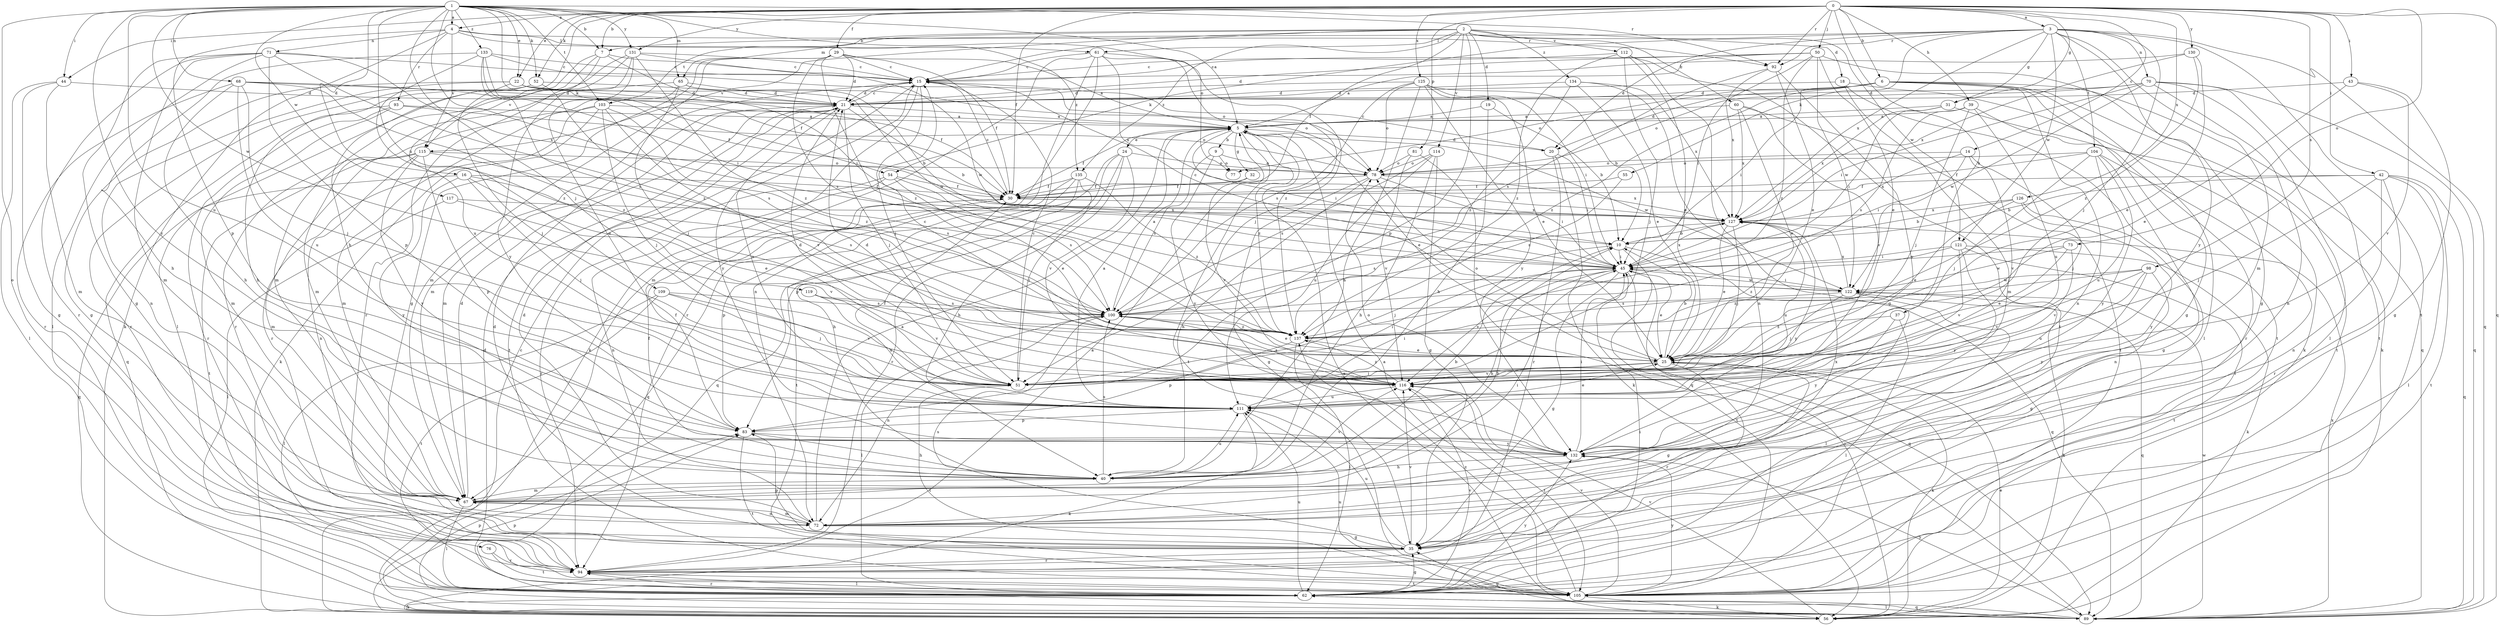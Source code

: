 strict digraph  {
0;
1;
2;
3;
4;
5;
6;
7;
9;
10;
14;
15;
16;
18;
19;
20;
21;
22;
24;
25;
29;
30;
31;
32;
35;
37;
39;
40;
42;
43;
44;
45;
50;
51;
52;
54;
55;
56;
60;
61;
62;
65;
67;
68;
70;
71;
72;
73;
76;
77;
78;
81;
83;
89;
92;
93;
94;
98;
100;
103;
104;
105;
109;
111;
112;
114;
115;
116;
117;
119;
121;
122;
125;
126;
127;
130;
131;
132;
133;
134;
135;
137;
0 -> 3  [label=a];
0 -> 4  [label=a];
0 -> 6  [label=b];
0 -> 7  [label=b];
0 -> 14  [label=c];
0 -> 22  [label=e];
0 -> 29  [label=f];
0 -> 30  [label=f];
0 -> 31  [label=g];
0 -> 37  [label=h];
0 -> 39  [label=h];
0 -> 40  [label=h];
0 -> 42  [label=i];
0 -> 43  [label=i];
0 -> 44  [label=i];
0 -> 50  [label=j];
0 -> 52  [label=k];
0 -> 73  [label=o];
0 -> 81  [label=p];
0 -> 89  [label=q];
0 -> 92  [label=r];
0 -> 98  [label=s];
0 -> 125  [label=x];
0 -> 126  [label=x];
0 -> 130  [label=y];
0 -> 131  [label=y];
1 -> 4  [label=a];
1 -> 5  [label=a];
1 -> 7  [label=b];
1 -> 16  [label=d];
1 -> 22  [label=e];
1 -> 44  [label=i];
1 -> 45  [label=i];
1 -> 51  [label=j];
1 -> 52  [label=k];
1 -> 54  [label=k];
1 -> 65  [label=m];
1 -> 68  [label=n];
1 -> 76  [label=o];
1 -> 77  [label=o];
1 -> 92  [label=r];
1 -> 103  [label=t];
1 -> 109  [label=u];
1 -> 111  [label=u];
1 -> 117  [label=w];
1 -> 119  [label=w];
1 -> 131  [label=y];
1 -> 132  [label=y];
1 -> 133  [label=z];
2 -> 15  [label=c];
2 -> 18  [label=d];
2 -> 19  [label=d];
2 -> 30  [label=f];
2 -> 60  [label=l];
2 -> 61  [label=l];
2 -> 65  [label=m];
2 -> 83  [label=p];
2 -> 103  [label=t];
2 -> 112  [label=v];
2 -> 114  [label=v];
2 -> 115  [label=v];
2 -> 121  [label=w];
2 -> 134  [label=z];
2 -> 135  [label=z];
3 -> 7  [label=b];
3 -> 20  [label=d];
3 -> 31  [label=g];
3 -> 51  [label=j];
3 -> 54  [label=k];
3 -> 55  [label=k];
3 -> 67  [label=m];
3 -> 70  [label=n];
3 -> 89  [label=q];
3 -> 92  [label=r];
3 -> 104  [label=t];
3 -> 105  [label=t];
3 -> 121  [label=w];
3 -> 127  [label=x];
3 -> 132  [label=y];
4 -> 56  [label=k];
4 -> 61  [label=l];
4 -> 71  [label=n];
4 -> 83  [label=p];
4 -> 92  [label=r];
4 -> 93  [label=r];
4 -> 115  [label=v];
4 -> 135  [label=z];
5 -> 9  [label=b];
5 -> 20  [label=d];
5 -> 24  [label=e];
5 -> 25  [label=e];
5 -> 30  [label=f];
5 -> 32  [label=g];
5 -> 45  [label=i];
5 -> 105  [label=t];
5 -> 122  [label=w];
5 -> 137  [label=z];
6 -> 20  [label=d];
6 -> 21  [label=d];
6 -> 35  [label=g];
6 -> 45  [label=i];
6 -> 56  [label=k];
6 -> 62  [label=l];
6 -> 72  [label=n];
6 -> 77  [label=o];
6 -> 89  [label=q];
6 -> 137  [label=z];
7 -> 15  [label=c];
7 -> 45  [label=i];
7 -> 62  [label=l];
7 -> 111  [label=u];
7 -> 115  [label=v];
9 -> 77  [label=o];
9 -> 78  [label=o];
9 -> 100  [label=s];
9 -> 132  [label=y];
10 -> 45  [label=i];
10 -> 51  [label=j];
10 -> 89  [label=q];
10 -> 105  [label=t];
14 -> 45  [label=i];
14 -> 51  [label=j];
14 -> 78  [label=o];
14 -> 116  [label=v];
14 -> 127  [label=x];
15 -> 21  [label=d];
15 -> 51  [label=j];
15 -> 56  [label=k];
15 -> 67  [label=m];
15 -> 132  [label=y];
16 -> 25  [label=e];
16 -> 30  [label=f];
16 -> 51  [label=j];
16 -> 89  [label=q];
16 -> 100  [label=s];
16 -> 132  [label=y];
18 -> 21  [label=d];
18 -> 56  [label=k];
18 -> 67  [label=m];
18 -> 105  [label=t];
19 -> 5  [label=a];
19 -> 10  [label=b];
19 -> 40  [label=h];
20 -> 15  [label=c];
20 -> 45  [label=i];
20 -> 56  [label=k];
20 -> 94  [label=r];
21 -> 5  [label=a];
21 -> 10  [label=b];
21 -> 15  [label=c];
21 -> 51  [label=j];
21 -> 67  [label=m];
21 -> 105  [label=t];
21 -> 111  [label=u];
22 -> 21  [label=d];
22 -> 30  [label=f];
22 -> 35  [label=g];
22 -> 51  [label=j];
22 -> 72  [label=n];
22 -> 78  [label=o];
24 -> 40  [label=h];
24 -> 78  [label=o];
24 -> 83  [label=p];
24 -> 89  [label=q];
24 -> 94  [label=r];
24 -> 116  [label=v];
25 -> 10  [label=b];
25 -> 15  [label=c];
25 -> 35  [label=g];
25 -> 51  [label=j];
25 -> 56  [label=k];
25 -> 78  [label=o];
25 -> 94  [label=r];
25 -> 116  [label=v];
29 -> 5  [label=a];
29 -> 15  [label=c];
29 -> 21  [label=d];
29 -> 30  [label=f];
29 -> 35  [label=g];
29 -> 67  [label=m];
29 -> 100  [label=s];
29 -> 137  [label=z];
30 -> 15  [label=c];
30 -> 83  [label=p];
30 -> 127  [label=x];
31 -> 5  [label=a];
31 -> 45  [label=i];
31 -> 105  [label=t];
31 -> 127  [label=x];
32 -> 30  [label=f];
32 -> 116  [label=v];
35 -> 21  [label=d];
35 -> 83  [label=p];
35 -> 94  [label=r];
35 -> 100  [label=s];
35 -> 111  [label=u];
35 -> 116  [label=v];
37 -> 62  [label=l];
37 -> 132  [label=y];
37 -> 137  [label=z];
39 -> 5  [label=a];
39 -> 51  [label=j];
39 -> 94  [label=r];
39 -> 100  [label=s];
39 -> 111  [label=u];
40 -> 10  [label=b];
40 -> 30  [label=f];
40 -> 67  [label=m];
40 -> 100  [label=s];
40 -> 111  [label=u];
40 -> 116  [label=v];
42 -> 10  [label=b];
42 -> 30  [label=f];
42 -> 51  [label=j];
42 -> 62  [label=l];
42 -> 72  [label=n];
42 -> 89  [label=q];
42 -> 94  [label=r];
42 -> 105  [label=t];
43 -> 21  [label=d];
43 -> 25  [label=e];
43 -> 35  [label=g];
43 -> 116  [label=v];
44 -> 21  [label=d];
44 -> 35  [label=g];
44 -> 62  [label=l];
44 -> 67  [label=m];
45 -> 15  [label=c];
45 -> 25  [label=e];
45 -> 35  [label=g];
45 -> 40  [label=h];
45 -> 89  [label=q];
45 -> 116  [label=v];
45 -> 122  [label=w];
45 -> 127  [label=x];
50 -> 5  [label=a];
50 -> 15  [label=c];
50 -> 21  [label=d];
50 -> 25  [label=e];
50 -> 35  [label=g];
50 -> 45  [label=i];
50 -> 122  [label=w];
50 -> 137  [label=z];
51 -> 15  [label=c];
51 -> 21  [label=d];
51 -> 45  [label=i];
51 -> 105  [label=t];
52 -> 21  [label=d];
52 -> 40  [label=h];
52 -> 94  [label=r];
52 -> 100  [label=s];
54 -> 25  [label=e];
54 -> 30  [label=f];
54 -> 72  [label=n];
54 -> 94  [label=r];
54 -> 100  [label=s];
55 -> 30  [label=f];
55 -> 100  [label=s];
56 -> 5  [label=a];
56 -> 25  [label=e];
56 -> 45  [label=i];
56 -> 83  [label=p];
56 -> 116  [label=v];
60 -> 5  [label=a];
60 -> 25  [label=e];
60 -> 105  [label=t];
60 -> 116  [label=v];
60 -> 127  [label=x];
61 -> 15  [label=c];
61 -> 51  [label=j];
61 -> 67  [label=m];
61 -> 72  [label=n];
61 -> 94  [label=r];
61 -> 127  [label=x];
61 -> 137  [label=z];
62 -> 21  [label=d];
62 -> 35  [label=g];
62 -> 45  [label=i];
62 -> 56  [label=k];
62 -> 89  [label=q];
62 -> 94  [label=r];
62 -> 111  [label=u];
62 -> 116  [label=v];
62 -> 132  [label=y];
65 -> 10  [label=b];
65 -> 21  [label=d];
65 -> 51  [label=j];
65 -> 67  [label=m];
65 -> 94  [label=r];
65 -> 122  [label=w];
67 -> 10  [label=b];
67 -> 21  [label=d];
67 -> 45  [label=i];
67 -> 62  [label=l];
67 -> 72  [label=n];
67 -> 127  [label=x];
68 -> 21  [label=d];
68 -> 30  [label=f];
68 -> 40  [label=h];
68 -> 51  [label=j];
68 -> 94  [label=r];
68 -> 111  [label=u];
68 -> 137  [label=z];
70 -> 21  [label=d];
70 -> 45  [label=i];
70 -> 62  [label=l];
70 -> 72  [label=n];
70 -> 78  [label=o];
70 -> 89  [label=q];
70 -> 105  [label=t];
70 -> 122  [label=w];
71 -> 15  [label=c];
71 -> 35  [label=g];
71 -> 62  [label=l];
71 -> 67  [label=m];
71 -> 83  [label=p];
71 -> 94  [label=r];
71 -> 127  [label=x];
71 -> 137  [label=z];
72 -> 5  [label=a];
72 -> 21  [label=d];
72 -> 35  [label=g];
72 -> 67  [label=m];
73 -> 25  [label=e];
73 -> 45  [label=i];
73 -> 116  [label=v];
73 -> 122  [label=w];
76 -> 94  [label=r];
76 -> 105  [label=t];
78 -> 30  [label=f];
78 -> 35  [label=g];
78 -> 40  [label=h];
78 -> 45  [label=i];
78 -> 127  [label=x];
81 -> 78  [label=o];
81 -> 89  [label=q];
81 -> 116  [label=v];
83 -> 30  [label=f];
83 -> 40  [label=h];
83 -> 105  [label=t];
83 -> 132  [label=y];
89 -> 15  [label=c];
89 -> 35  [label=g];
89 -> 62  [label=l];
89 -> 83  [label=p];
89 -> 122  [label=w];
89 -> 127  [label=x];
89 -> 132  [label=y];
92 -> 25  [label=e];
92 -> 100  [label=s];
92 -> 127  [label=x];
92 -> 132  [label=y];
93 -> 5  [label=a];
93 -> 67  [label=m];
93 -> 78  [label=o];
93 -> 89  [label=q];
93 -> 94  [label=r];
94 -> 5  [label=a];
94 -> 62  [label=l];
94 -> 105  [label=t];
98 -> 35  [label=g];
98 -> 111  [label=u];
98 -> 116  [label=v];
98 -> 122  [label=w];
98 -> 132  [label=y];
98 -> 137  [label=z];
100 -> 5  [label=a];
100 -> 25  [label=e];
100 -> 62  [label=l];
100 -> 72  [label=n];
100 -> 137  [label=z];
103 -> 5  [label=a];
103 -> 51  [label=j];
103 -> 56  [label=k];
103 -> 67  [label=m];
103 -> 94  [label=r];
103 -> 116  [label=v];
103 -> 137  [label=z];
104 -> 30  [label=f];
104 -> 35  [label=g];
104 -> 51  [label=j];
104 -> 62  [label=l];
104 -> 78  [label=o];
104 -> 111  [label=u];
104 -> 132  [label=y];
105 -> 5  [label=a];
105 -> 56  [label=k];
105 -> 111  [label=u];
105 -> 116  [label=v];
105 -> 132  [label=y];
105 -> 137  [label=z];
109 -> 51  [label=j];
109 -> 62  [label=l];
109 -> 100  [label=s];
109 -> 105  [label=t];
109 -> 116  [label=v];
111 -> 5  [label=a];
111 -> 25  [label=e];
111 -> 30  [label=f];
111 -> 45  [label=i];
111 -> 56  [label=k];
111 -> 83  [label=p];
112 -> 15  [label=c];
112 -> 25  [label=e];
112 -> 35  [label=g];
112 -> 51  [label=j];
112 -> 105  [label=t];
112 -> 137  [label=z];
114 -> 35  [label=g];
114 -> 40  [label=h];
114 -> 78  [label=o];
114 -> 100  [label=s];
114 -> 111  [label=u];
115 -> 67  [label=m];
115 -> 72  [label=n];
115 -> 78  [label=o];
115 -> 83  [label=p];
115 -> 100  [label=s];
115 -> 105  [label=t];
115 -> 132  [label=y];
116 -> 21  [label=d];
116 -> 100  [label=s];
116 -> 105  [label=t];
116 -> 111  [label=u];
116 -> 137  [label=z];
117 -> 62  [label=l];
117 -> 116  [label=v];
117 -> 127  [label=x];
119 -> 100  [label=s];
119 -> 111  [label=u];
119 -> 116  [label=v];
121 -> 45  [label=i];
121 -> 56  [label=k];
121 -> 105  [label=t];
121 -> 116  [label=v];
121 -> 132  [label=y];
121 -> 137  [label=z];
122 -> 45  [label=i];
122 -> 51  [label=j];
122 -> 56  [label=k];
122 -> 62  [label=l];
122 -> 89  [label=q];
122 -> 100  [label=s];
122 -> 127  [label=x];
125 -> 10  [label=b];
125 -> 21  [label=d];
125 -> 25  [label=e];
125 -> 40  [label=h];
125 -> 45  [label=i];
125 -> 78  [label=o];
125 -> 100  [label=s];
125 -> 132  [label=y];
126 -> 10  [label=b];
126 -> 25  [label=e];
126 -> 72  [label=n];
126 -> 127  [label=x];
126 -> 132  [label=y];
127 -> 10  [label=b];
127 -> 25  [label=e];
127 -> 51  [label=j];
127 -> 100  [label=s];
127 -> 111  [label=u];
127 -> 132  [label=y];
130 -> 15  [label=c];
130 -> 25  [label=e];
130 -> 127  [label=x];
130 -> 137  [label=z];
131 -> 15  [label=c];
131 -> 67  [label=m];
131 -> 94  [label=r];
131 -> 111  [label=u];
131 -> 122  [label=w];
131 -> 132  [label=y];
131 -> 137  [label=z];
132 -> 40  [label=h];
132 -> 45  [label=i];
132 -> 78  [label=o];
133 -> 15  [label=c];
133 -> 30  [label=f];
133 -> 40  [label=h];
133 -> 45  [label=i];
133 -> 78  [label=o];
133 -> 100  [label=s];
133 -> 137  [label=z];
134 -> 21  [label=d];
134 -> 25  [label=e];
134 -> 72  [label=n];
134 -> 127  [label=x];
134 -> 137  [label=z];
135 -> 30  [label=f];
135 -> 40  [label=h];
135 -> 51  [label=j];
135 -> 89  [label=q];
135 -> 105  [label=t];
135 -> 137  [label=z];
137 -> 25  [label=e];
137 -> 62  [label=l];
137 -> 83  [label=p];
}
